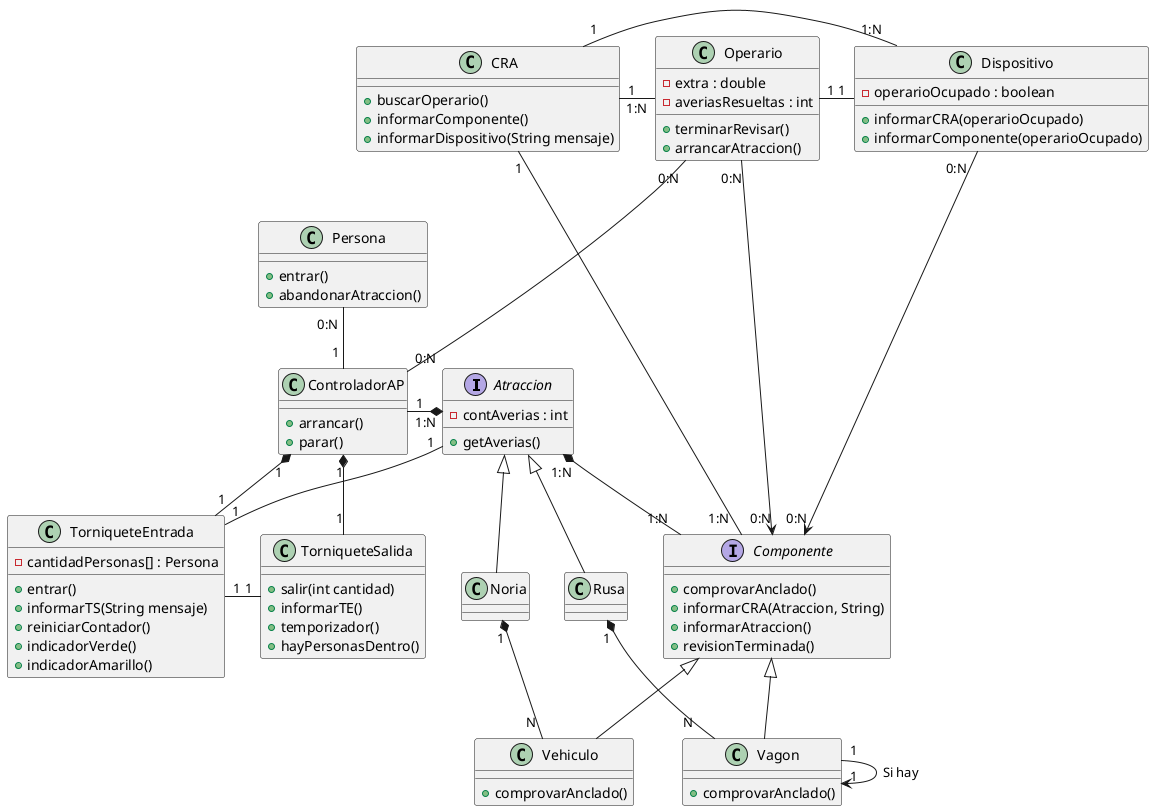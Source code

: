 @startuml
'https://plantuml.com/class-diagram

Atraccion <|-- Rusa
Atraccion <|-- Noria

Componente <|-- Vehiculo
Componente <|-- Vagon

Atraccion "1:N" *-- "1:N" Componente

Vagon "1" -> "1" Vagon : Si hay

Rusa "1" *-- "N   " Vagon
Noria "1" *-- "N " Vehiculo

CRA "1" -- "1:N  " Componente
CRA "1   " - "1:N" Operario
CRA "1" - "1:N" Dispositivo

Operario "1" - "1" Dispositivo
Operario "0:N" ---> "0:N" Componente
Dispositivo "0:N  " ---> "  0:N" Componente

Persona "0:N " -- "1 " ControladorAP

ControladorAP "1    " -* "1:N" Atraccion
Operario "0:N" --- "0:N" ControladorAP

Atraccion "1" - "1" TorniqueteEntrada

ControladorAP "1" *-- "1" TorniqueteEntrada
ControladorAP "1" *-- "1" TorniqueteSalida

TorniqueteEntrada "1" - "1" TorniqueteSalida

interface Atraccion {
-contAverias : int

+getAverias()
}

interface Componente {
+comprovarAnclado()
+informarCRA(Atraccion, String)
+informarAtraccion()
+revisionTerminada()
}

class Vehiculo {
+comprovarAnclado()
}

class Vagon {
+comprovarAnclado()
}

class CRA {
+buscarOperario()
+informarComponente()
+informarDispositivo(String mensaje)
}

class Operario {
-extra : double
-averiasResueltas : int

+terminarRevisar()
+arrancarAtraccion()
}

class Dispositivo {
-operarioOcupado : boolean

+informarCRA(operarioOcupado)
+informarComponente(operarioOcupado)
}

class ControladorAP {
+arrancar()
+parar()
}

class Persona {
+entrar()
+abandonarAtraccion()
}

class TorniqueteEntrada {
- cantidadPersonas[] : Persona

+entrar()
+informarTS(String mensaje)
+reiniciarContador()
+indicadorVerde()
+indicadorAmarillo()
}

class TorniqueteSalida {
+salir(int cantidad)
+informarTE()
+temporizador()
+hayPersonasDentro()
}

@enduml